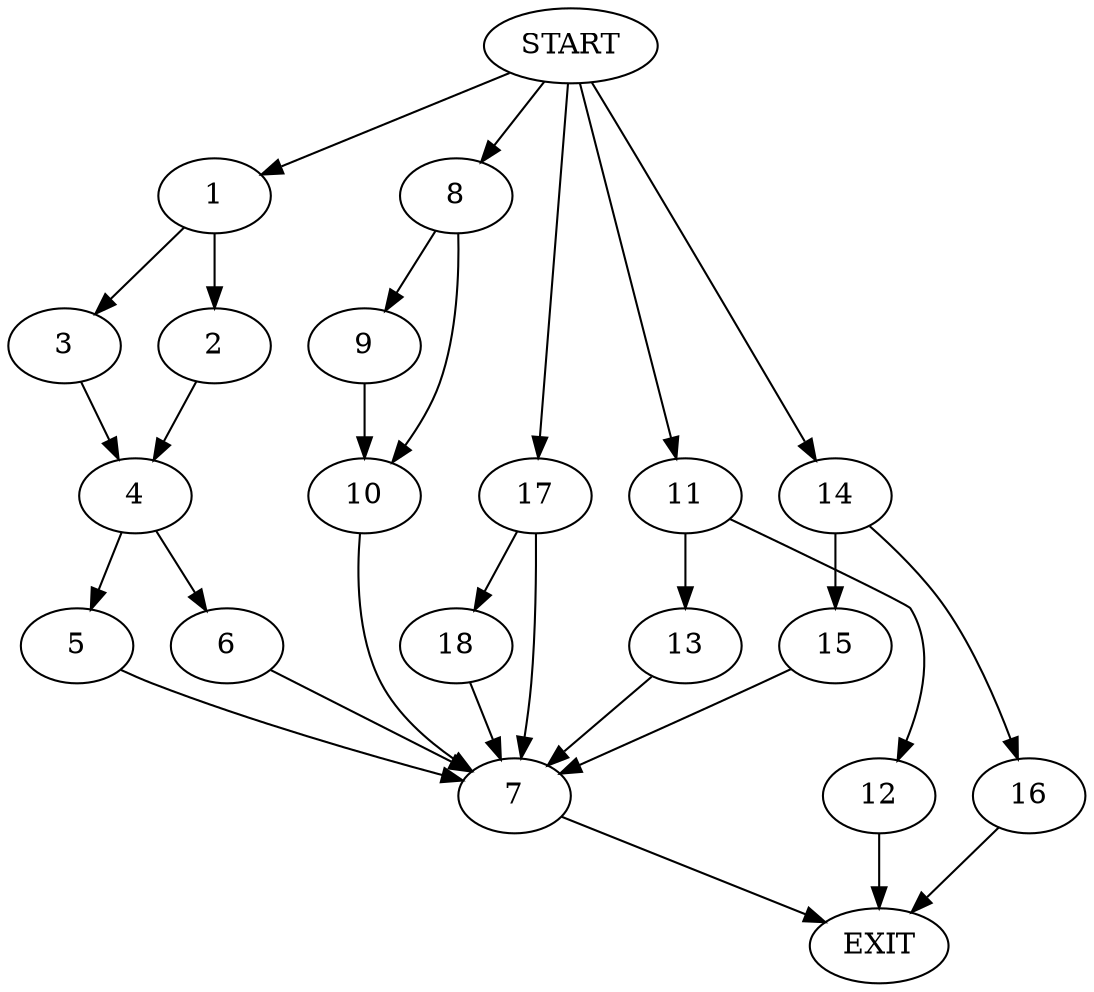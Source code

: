 digraph {
0 [label="START"]
19 [label="EXIT"]
0 -> 1
1 -> 2
1 -> 3
2 -> 4
3 -> 4
4 -> 5
4 -> 6
5 -> 7
6 -> 7
7 -> 19
0 -> 8
8 -> 9
8 -> 10
10 -> 7
9 -> 10
0 -> 11
11 -> 12
11 -> 13
13 -> 7
12 -> 19
0 -> 14
14 -> 15
14 -> 16
16 -> 19
15 -> 7
0 -> 17
17 -> 7
17 -> 18
18 -> 7
}
